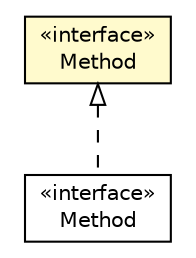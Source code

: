 #!/usr/local/bin/dot
#
# Class diagram 
# Generated by UMLGraph version R5_6-24-gf6e263 (http://www.umlgraph.org/)
#

digraph G {
	edge [fontname="Helvetica",fontsize=10,labelfontname="Helvetica",labelfontsize=10];
	node [fontname="Helvetica",fontsize=10,shape=plaintext];
	nodesep=0.25;
	ranksep=0.5;
	// io.reinert.requestor.gwtjackson.rebind.meta.requestor.SerializerMeta.Method
	c49305 [label=<<table title="io.reinert.requestor.gwtjackson.rebind.meta.requestor.SerializerMeta.Method" border="0" cellborder="1" cellspacing="0" cellpadding="2" port="p" bgcolor="lemonChiffon" href="./SerializerMeta.Method.html">
		<tr><td><table border="0" cellspacing="0" cellpadding="1">
<tr><td align="center" balign="center"> &#171;interface&#187; </td></tr>
<tr><td align="center" balign="center"> Method </td></tr>
		</table></td></tr>
		</table>>, URL="./SerializerMeta.Method.html", fontname="Helvetica", fontcolor="black", fontsize=10.0];
	// io.reinert.requestor.gwtjackson.rebind.meta.requestor.JsonObjectSerializerMeta.Method
	c49307 [label=<<table title="io.reinert.requestor.gwtjackson.rebind.meta.requestor.JsonObjectSerializerMeta.Method" border="0" cellborder="1" cellspacing="0" cellpadding="2" port="p" href="./JsonObjectSerializerMeta.Method.html">
		<tr><td><table border="0" cellspacing="0" cellpadding="1">
<tr><td align="center" balign="center"> &#171;interface&#187; </td></tr>
<tr><td align="center" balign="center"> Method </td></tr>
		</table></td></tr>
		</table>>, URL="./JsonObjectSerializerMeta.Method.html", fontname="Helvetica", fontcolor="black", fontsize=10.0];
	//io.reinert.requestor.gwtjackson.rebind.meta.requestor.JsonObjectSerializerMeta.Method implements io.reinert.requestor.gwtjackson.rebind.meta.requestor.SerializerMeta.Method
	c49305:p -> c49307:p [dir=back,arrowtail=empty,style=dashed];
}

